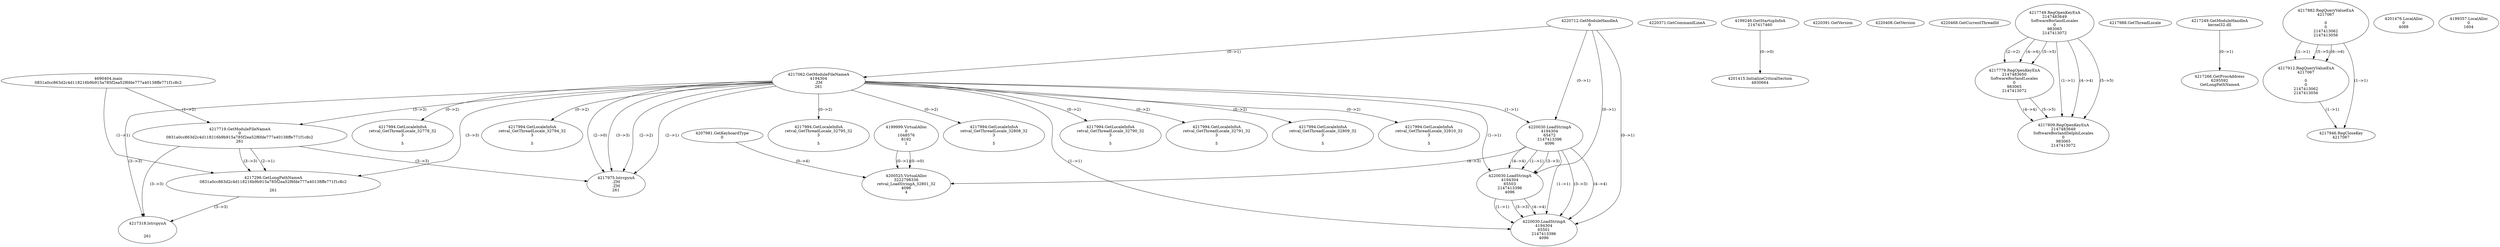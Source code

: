 // Global SCDG with merge call
digraph {
	0 [label="4690404.main
0831a0cc863d2c4d118216b9b915a785f2ea52f6fde777a40138ffe771f1c8c2"]
	1 [label="4220712.GetModuleHandleA
0"]
	2 [label="4207981.GetKeyboardType
0"]
	3 [label="4220371.GetCommandLineA
"]
	4 [label="4199246.GetStartupInfoA
2147417460"]
	5 [label="4220391.GetVersion
"]
	6 [label="4220408.GetVersion
"]
	7 [label="4220468.GetCurrentThreadId
"]
	8 [label="4217062.GetModuleFileNameA
4194304
.ZM
261"]
	1 -> 8 [label="(0-->1)"]
	9 [label="4217719.GetModuleFileNameA
0
0831a0cc863d2c4d118216b9b915a785f2ea52f6fde777a40138ffe771f1c8c2
261"]
	0 -> 9 [label="(1-->2)"]
	8 -> 9 [label="(3-->3)"]
	10 [label="4217749.RegOpenKeyExA
2147483649
Software\Borland\Locales
0
983065
2147413072"]
	11 [label="4217779.RegOpenKeyExA
2147483650
Software\Borland\Locales
0
983065
2147413072"]
	10 -> 11 [label="(2-->2)"]
	10 -> 11 [label="(4-->4)"]
	10 -> 11 [label="(5-->5)"]
	12 [label="4217809.RegOpenKeyExA
2147483649
Software\Borland\Delphi\Locales
0
983065
2147413072"]
	10 -> 12 [label="(1-->1)"]
	10 -> 12 [label="(4-->4)"]
	11 -> 12 [label="(4-->4)"]
	10 -> 12 [label="(5-->5)"]
	11 -> 12 [label="(5-->5)"]
	13 [label="4217975.lstrcpynA
.ZM
.ZM
261"]
	8 -> 13 [label="(2-->1)"]
	8 -> 13 [label="(2-->2)"]
	8 -> 13 [label="(3-->3)"]
	9 -> 13 [label="(3-->3)"]
	8 -> 13 [label="(2-->0)"]
	14 [label="4217988.GetThreadLocale
"]
	15 [label="4217994.GetLocaleInfoA
retval_GetThreadLocale_32778_32
3

5"]
	8 -> 15 [label="(0-->2)"]
	16 [label="4217249.GetModuleHandleA
kernel32.dll"]
	17 [label="4217266.GetProcAddress
6295592
GetLongPathNameA"]
	16 -> 17 [label="(0-->1)"]
	18 [label="4217296.GetLongPathNameA
0831a0cc863d2c4d118216b9b915a785f2ea52f6fde777a40138ffe771f1c8c2

261"]
	0 -> 18 [label="(1-->1)"]
	9 -> 18 [label="(2-->1)"]
	8 -> 18 [label="(3-->3)"]
	9 -> 18 [label="(3-->3)"]
	19 [label="4217318.lstrcpynA


261"]
	8 -> 19 [label="(3-->3)"]
	9 -> 19 [label="(3-->3)"]
	18 -> 19 [label="(3-->3)"]
	20 [label="4217882.RegQueryValueExA
4217067

0
0
2147413062
2147413056"]
	21 [label="4217912.RegQueryValueExA
4217067

0
0
2147413062
2147413056"]
	20 -> 21 [label="(1-->1)"]
	20 -> 21 [label="(5-->5)"]
	20 -> 21 [label="(6-->6)"]
	22 [label="4217946.RegCloseKey
4217067"]
	20 -> 22 [label="(1-->1)"]
	21 -> 22 [label="(1-->1)"]
	23 [label="4217994.GetLocaleInfoA
retval_GetThreadLocale_32794_32
3

5"]
	8 -> 23 [label="(0-->2)"]
	24 [label="4220030.LoadStringA
4194304
65472
2147413396
4096"]
	1 -> 24 [label="(0-->1)"]
	8 -> 24 [label="(1-->1)"]
	25 [label="4201415.InitializeCriticalSection
4830664"]
	4 -> 25 [label="(0-->0)"]
	26 [label="4201476.LocalAlloc
0
4088"]
	27 [label="4199999.VirtualAlloc
0
1048576
8192
1"]
	28 [label="4199357.LocalAlloc
0
1604"]
	29 [label="4200525.VirtualAlloc
3222798336
retval_LoadStringA_32801_32
4096
4"]
	27 -> 29 [label="(0-->1)"]
	24 -> 29 [label="(4-->3)"]
	2 -> 29 [label="(0-->4)"]
	27 -> 29 [label="(0-->0)"]
	30 [label="4217994.GetLocaleInfoA
retval_GetThreadLocale_32795_32
3

5"]
	8 -> 30 [label="(0-->2)"]
	31 [label="4217994.GetLocaleInfoA
retval_GetThreadLocale_32808_32
3

5"]
	8 -> 31 [label="(0-->2)"]
	32 [label="4220030.LoadStringA
4194304
65503
2147413396
4096"]
	1 -> 32 [label="(0-->1)"]
	8 -> 32 [label="(1-->1)"]
	24 -> 32 [label="(1-->1)"]
	24 -> 32 [label="(3-->3)"]
	24 -> 32 [label="(4-->4)"]
	33 [label="4220030.LoadStringA
4194304
65501
2147413396
4096"]
	1 -> 33 [label="(0-->1)"]
	8 -> 33 [label="(1-->1)"]
	24 -> 33 [label="(1-->1)"]
	32 -> 33 [label="(1-->1)"]
	24 -> 33 [label="(3-->3)"]
	32 -> 33 [label="(3-->3)"]
	24 -> 33 [label="(4-->4)"]
	32 -> 33 [label="(4-->4)"]
	34 [label="4217994.GetLocaleInfoA
retval_GetThreadLocale_32790_32
3

5"]
	8 -> 34 [label="(0-->2)"]
	35 [label="4217994.GetLocaleInfoA
retval_GetThreadLocale_32791_32
3

5"]
	8 -> 35 [label="(0-->2)"]
	36 [label="4217994.GetLocaleInfoA
retval_GetThreadLocale_32809_32
3

5"]
	8 -> 36 [label="(0-->2)"]
	37 [label="4217994.GetLocaleInfoA
retval_GetThreadLocale_32810_32
3

5"]
	8 -> 37 [label="(0-->2)"]
}
